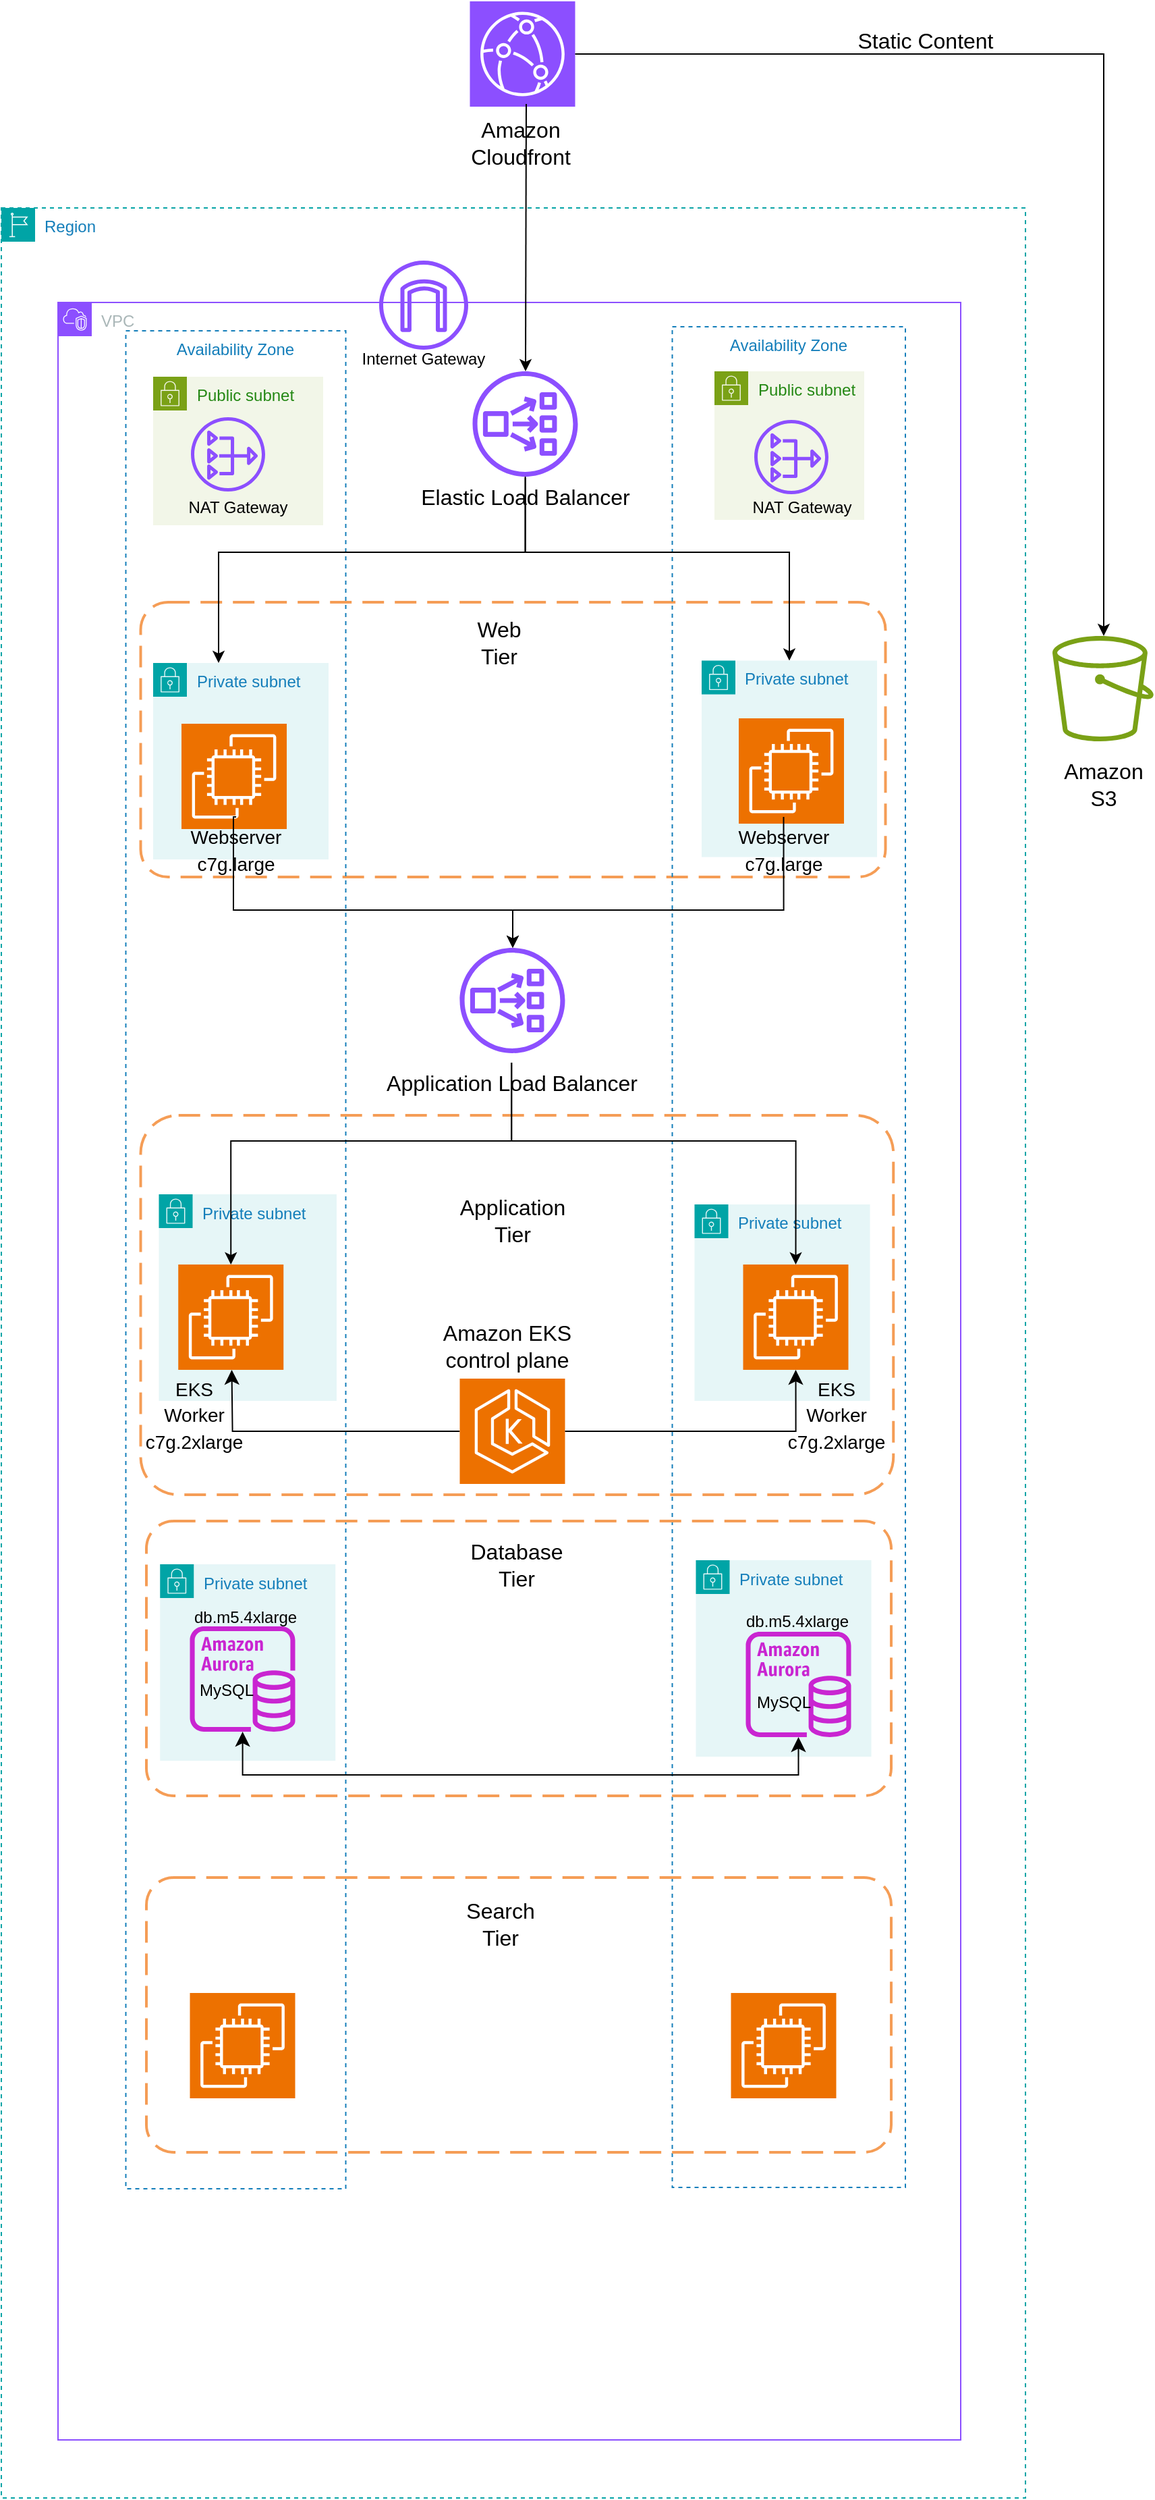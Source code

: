 <mxfile version="24.0.1" type="github">
  <diagram name="Page-1" id="wQiRSYRRvw66UvvO1vQl">
    <mxGraphModel dx="2074" dy="1554" grid="0" gridSize="10" guides="1" tooltips="1" connect="1" arrows="1" fold="1" page="0" pageScale="1" pageWidth="827" pageHeight="1169" math="0" shadow="0">
      <root>
        <mxCell id="0" />
        <mxCell id="1" parent="0" />
        <mxCell id="adOTMJZDt64ZFiTlyUBh-25" value="Private subnet" style="points=[[0,0],[0.25,0],[0.5,0],[0.75,0],[1,0],[1,0.25],[1,0.5],[1,0.75],[1,1],[0.75,1],[0.5,1],[0.25,1],[0,1],[0,0.75],[0,0.5],[0,0.25]];outlineConnect=0;gradientColor=none;html=1;whiteSpace=wrap;fontSize=12;fontStyle=0;container=0;pointerEvents=0;collapsible=0;recursiveResize=0;shape=mxgraph.aws4.group;grIcon=mxgraph.aws4.group_security_group;grStroke=0;strokeColor=#00A4A6;fillColor=#E6F6F7;verticalAlign=top;align=left;spacingLeft=30;fontColor=#147EBA;dashed=0;" vertex="1" parent="1">
          <mxGeometry x="734.75" y="1005.5" width="130" height="145.5" as="geometry" />
        </mxCell>
        <mxCell id="adOTMJZDt64ZFiTlyUBh-24" value="Private subnet" style="points=[[0,0],[0.25,0],[0.5,0],[0.75,0],[1,0],[1,0.25],[1,0.5],[1,0.75],[1,1],[0.75,1],[0.5,1],[0.25,1],[0,1],[0,0.75],[0,0.5],[0,0.25]];outlineConnect=0;gradientColor=none;html=1;whiteSpace=wrap;fontSize=12;fontStyle=0;container=0;pointerEvents=0;collapsible=0;recursiveResize=0;shape=mxgraph.aws4.group;grIcon=mxgraph.aws4.group_security_group;grStroke=0;strokeColor=#00A4A6;fillColor=#E6F6F7;verticalAlign=top;align=left;spacingLeft=30;fontColor=#147EBA;dashed=0;" vertex="1" parent="1">
          <mxGeometry x="337.63" y="1008.5" width="130" height="145.5" as="geometry" />
        </mxCell>
        <mxCell id="adOTMJZDt64ZFiTlyUBh-13" value="" style="rounded=1;arcSize=10;dashed=1;strokeColor=#F59D56;fillColor=none;gradientColor=none;dashPattern=8 4;strokeWidth=2;" vertex="1" parent="1">
          <mxGeometry x="323.25" y="296" width="552" height="203.5" as="geometry" />
        </mxCell>
        <mxCell id="LCZvXdwWNyGgl8HGmZK4-23" value="Availability Zone" style="fillColor=none;strokeColor=#147EBA;dashed=1;verticalAlign=top;fontStyle=0;fontColor=#147EBA;whiteSpace=wrap;html=1;" parent="1" vertex="1">
          <mxGeometry x="717.25" y="92" width="172.75" height="1378" as="geometry" />
        </mxCell>
        <mxCell id="LCZvXdwWNyGgl8HGmZK4-22" value="Availability Zone" style="fillColor=none;strokeColor=#147EBA;dashed=1;verticalAlign=top;fontStyle=0;fontColor=#147EBA;whiteSpace=wrap;html=1;" parent="1" vertex="1">
          <mxGeometry x="312.25" y="95" width="163" height="1376" as="geometry" />
        </mxCell>
        <mxCell id="LCZvXdwWNyGgl8HGmZK4-93" value="Private subnet" style="points=[[0,0],[0.25,0],[0.5,0],[0.75,0],[1,0],[1,0.25],[1,0.5],[1,0.75],[1,1],[0.75,1],[0.5,1],[0.25,1],[0,1],[0,0.75],[0,0.5],[0,0.25]];outlineConnect=0;gradientColor=none;html=1;whiteSpace=wrap;fontSize=12;fontStyle=0;container=1;pointerEvents=0;collapsible=0;recursiveResize=0;shape=mxgraph.aws4.group;grIcon=mxgraph.aws4.group_security_group;grStroke=0;strokeColor=#00A4A6;fillColor=#E6F6F7;verticalAlign=top;align=left;spacingLeft=30;fontColor=#147EBA;dashed=0;" parent="1" vertex="1">
          <mxGeometry x="336.75" y="734.5" width="131.75" height="153" as="geometry" />
        </mxCell>
        <mxCell id="8f--o2MPmmmghk2TIoo0-2" value="" style="sketch=0;points=[[0,0,0],[0.25,0,0],[0.5,0,0],[0.75,0,0],[1,0,0],[0,1,0],[0.25,1,0],[0.5,1,0],[0.75,1,0],[1,1,0],[0,0.25,0],[0,0.5,0],[0,0.75,0],[1,0.25,0],[1,0.5,0],[1,0.75,0]];outlineConnect=0;fontColor=#232F3E;fillColor=#ED7100;strokeColor=#ffffff;dashed=0;verticalLabelPosition=bottom;verticalAlign=top;align=center;html=1;fontSize=12;fontStyle=0;aspect=fixed;shape=mxgraph.aws4.resourceIcon;resIcon=mxgraph.aws4.ec2;" parent="LCZvXdwWNyGgl8HGmZK4-93" vertex="1">
          <mxGeometry x="14.37" y="52" width="78" height="78" as="geometry" />
        </mxCell>
        <mxCell id="LCZvXdwWNyGgl8HGmZK4-94" value="Private subnet" style="points=[[0,0],[0.25,0],[0.5,0],[0.75,0],[1,0],[1,0.25],[1,0.5],[1,0.75],[1,1],[0.75,1],[0.5,1],[0.25,1],[0,1],[0,0.75],[0,0.5],[0,0.25]];outlineConnect=0;gradientColor=none;html=1;whiteSpace=wrap;fontSize=12;fontStyle=0;container=0;pointerEvents=0;collapsible=0;recursiveResize=0;shape=mxgraph.aws4.group;grIcon=mxgraph.aws4.group_security_group;grStroke=0;strokeColor=#00A4A6;fillColor=#E6F6F7;verticalAlign=top;align=left;spacingLeft=30;fontColor=#147EBA;dashed=0;" parent="1" vertex="1">
          <mxGeometry x="733.75" y="742" width="130" height="145.5" as="geometry" />
        </mxCell>
        <mxCell id="LCZvXdwWNyGgl8HGmZK4-21" value="Region" style="points=[[0,0],[0.25,0],[0.5,0],[0.75,0],[1,0],[1,0.25],[1,0.5],[1,0.75],[1,1],[0.75,1],[0.5,1],[0.25,1],[0,1],[0,0.75],[0,0.5],[0,0.25]];outlineConnect=0;gradientColor=none;html=1;whiteSpace=wrap;fontSize=12;fontStyle=0;container=0;pointerEvents=0;collapsible=0;recursiveResize=0;shape=mxgraph.aws4.group;grIcon=mxgraph.aws4.group_region;strokeColor=#00A4A6;fillColor=none;verticalAlign=top;align=left;spacingLeft=30;fontColor=#147EBA;dashed=1;" parent="1" vertex="1">
          <mxGeometry x="220" y="4" width="759" height="1696" as="geometry" />
        </mxCell>
        <mxCell id="LCZvXdwWNyGgl8HGmZK4-55" value="" style="edgeStyle=orthogonalEdgeStyle;rounded=0;orthogonalLoop=1;jettySize=auto;html=1;fontSize=12;startSize=8;endSize=8;entryX=0.5;entryY=1;entryDx=0;entryDy=0;entryPerimeter=0;" parent="1" source="LCZvXdwWNyGgl8HGmZK4-36" edge="1">
          <mxGeometry relative="1" as="geometry">
            <mxPoint x="390.75" y="864.5" as="targetPoint" />
          </mxGeometry>
        </mxCell>
        <mxCell id="LCZvXdwWNyGgl8HGmZK4-36" value="" style="sketch=0;points=[[0,0,0],[0.25,0,0],[0.5,0,0],[0.75,0,0],[1,0,0],[0,1,0],[0.25,1,0],[0.5,1,0],[0.75,1,0],[1,1,0],[0,0.25,0],[0,0.5,0],[0,0.75,0],[1,0.25,0],[1,0.5,0],[1,0.75,0]];outlineConnect=0;fontColor=#232F3E;fillColor=#ED7100;strokeColor=#ffffff;dashed=0;verticalLabelPosition=bottom;verticalAlign=top;align=center;html=1;fontSize=12;fontStyle=0;aspect=fixed;shape=mxgraph.aws4.resourceIcon;resIcon=mxgraph.aws4.eks;" parent="1" vertex="1">
          <mxGeometry x="559.75" y="871" width="78" height="78" as="geometry" />
        </mxCell>
        <mxCell id="LCZvXdwWNyGgl8HGmZK4-38" value="" style="sketch=0;points=[[0,0,0],[0.25,0,0],[0.5,0,0],[0.75,0,0],[1,0,0],[0,1,0],[0.25,1,0],[0.5,1,0],[0.75,1,0],[1,1,0],[0,0.25,0],[0,0.5,0],[0,0.75,0],[1,0.25,0],[1,0.5,0],[1,0.75,0]];outlineConnect=0;fontColor=#232F3E;fillColor=#ED7100;strokeColor=#ffffff;dashed=0;verticalLabelPosition=bottom;verticalAlign=top;align=center;html=1;fontSize=12;fontStyle=0;aspect=fixed;shape=mxgraph.aws4.resourceIcon;resIcon=mxgraph.aws4.ec2;" parent="1" vertex="1">
          <mxGeometry x="769.75" y="786.5" width="78" height="78" as="geometry" />
        </mxCell>
        <mxCell id="LCZvXdwWNyGgl8HGmZK4-43" value="" style="sketch=0;outlineConnect=0;fontColor=#232F3E;gradientColor=none;fillColor=#C925D1;strokeColor=none;dashed=0;verticalLabelPosition=bottom;verticalAlign=top;align=center;html=1;fontSize=12;fontStyle=0;aspect=fixed;pointerEvents=1;shape=mxgraph.aws4.aurora_instance;" parent="1" vertex="1">
          <mxGeometry x="359.75" y="1054.5" width="78" height="78" as="geometry" />
        </mxCell>
        <mxCell id="LCZvXdwWNyGgl8HGmZK4-46" value="" style="sketch=0;outlineConnect=0;fontColor=#232F3E;gradientColor=none;fillColor=#C925D1;strokeColor=none;dashed=0;verticalLabelPosition=bottom;verticalAlign=top;align=center;html=1;fontSize=12;fontStyle=0;aspect=fixed;pointerEvents=1;shape=mxgraph.aws4.aurora_instance;" parent="1" vertex="1">
          <mxGeometry x="771.75" y="1058.5" width="78" height="78" as="geometry" />
        </mxCell>
        <mxCell id="LCZvXdwWNyGgl8HGmZK4-48" value="" style="sketch=0;outlineConnect=0;fontColor=#232F3E;gradientColor=none;fillColor=#8C4FFF;strokeColor=none;dashed=0;verticalLabelPosition=bottom;verticalAlign=top;align=center;html=1;fontSize=12;fontStyle=0;aspect=fixed;pointerEvents=1;shape=mxgraph.aws4.network_load_balancer;" parent="1" vertex="1">
          <mxGeometry x="569.25" y="125" width="78" height="78" as="geometry" />
        </mxCell>
        <mxCell id="LCZvXdwWNyGgl8HGmZK4-56" value="" style="edgeStyle=orthogonalEdgeStyle;orthogonalLoop=1;jettySize=auto;html=1;rounded=0;fontSize=12;startSize=8;endSize=8;entryX=0.5;entryY=1;entryDx=0;entryDy=0;entryPerimeter=0;exitX=1;exitY=0.5;exitDx=0;exitDy=0;exitPerimeter=0;" parent="1" source="LCZvXdwWNyGgl8HGmZK4-36" target="LCZvXdwWNyGgl8HGmZK4-38" edge="1">
          <mxGeometry width="120" relative="1" as="geometry">
            <mxPoint x="590.75" y="833.5" as="sourcePoint" />
            <mxPoint x="710.75" y="833.5" as="targetPoint" />
          </mxGeometry>
        </mxCell>
        <mxCell id="LCZvXdwWNyGgl8HGmZK4-63" value="Amazon EKS control plane" style="text;strokeColor=none;fillColor=none;html=1;align=center;verticalAlign=middle;whiteSpace=wrap;rounded=0;fontSize=16;" parent="1" vertex="1">
          <mxGeometry x="536" y="798" width="118.25" height="98" as="geometry" />
        </mxCell>
        <mxCell id="LCZvXdwWNyGgl8HGmZK4-69" value="" style="orthogonalLoop=1;jettySize=auto;html=1;rounded=0;fontSize=12;startSize=8;endSize=8;edgeStyle=orthogonalEdgeStyle;startArrow=classic;startFill=1;" parent="1" source="LCZvXdwWNyGgl8HGmZK4-43" target="LCZvXdwWNyGgl8HGmZK4-46" edge="1">
          <mxGeometry width="120" relative="1" as="geometry">
            <mxPoint x="388.75" y="1066.5" as="sourcePoint" />
            <mxPoint x="701.751" y="1309.693" as="targetPoint" />
            <Array as="points">
              <mxPoint x="398.75" y="1164.5" />
              <mxPoint x="810.75" y="1164.5" />
            </Array>
          </mxGeometry>
        </mxCell>
        <mxCell id="LCZvXdwWNyGgl8HGmZK4-72" value="&lt;font style=&quot;font-size: 12px;&quot;&gt;MySQL&lt;/font&gt;" style="text;strokeColor=none;fillColor=none;html=1;align=center;verticalAlign=middle;whiteSpace=wrap;rounded=0;fontSize=16;" parent="1" vertex="1">
          <mxGeometry x="356.75" y="1084.5" width="60" height="30" as="geometry" />
        </mxCell>
        <mxCell id="LCZvXdwWNyGgl8HGmZK4-73" value="&lt;font style=&quot;font-size: 12px;&quot;&gt;MySQL&lt;/font&gt;" style="text;strokeColor=none;fillColor=none;html=1;align=center;verticalAlign=middle;whiteSpace=wrap;rounded=0;fontSize=16;" parent="1" vertex="1">
          <mxGeometry x="769.75" y="1093.5" width="60" height="30" as="geometry" />
        </mxCell>
        <mxCell id="LCZvXdwWNyGgl8HGmZK4-74" value="Elastic Load Balancer" style="text;strokeColor=none;fillColor=none;html=1;align=center;verticalAlign=middle;whiteSpace=wrap;rounded=0;fontSize=16;" parent="1" vertex="1">
          <mxGeometry x="499.75" y="203" width="217" height="30" as="geometry" />
        </mxCell>
        <mxCell id="LCZvXdwWNyGgl8HGmZK4-90" value="Public subnet" style="points=[[0,0],[0.25,0],[0.5,0],[0.75,0],[1,0],[1,0.25],[1,0.5],[1,0.75],[1,1],[0.75,1],[0.5,1],[0.25,1],[0,1],[0,0.75],[0,0.5],[0,0.25]];outlineConnect=0;gradientColor=none;html=1;whiteSpace=wrap;fontSize=12;fontStyle=0;container=1;pointerEvents=0;collapsible=0;recursiveResize=0;shape=mxgraph.aws4.group;grIcon=mxgraph.aws4.group_security_group;grStroke=0;strokeColor=#7AA116;fillColor=#F2F6E8;verticalAlign=top;align=left;spacingLeft=30;fontColor=#248814;dashed=0;" parent="1" vertex="1">
          <mxGeometry x="332.5" y="129" width="126" height="110" as="geometry" />
        </mxCell>
        <mxCell id="LCZvXdwWNyGgl8HGmZK4-92" value="Public subnet" style="points=[[0,0],[0.25,0],[0.5,0],[0.75,0],[1,0],[1,0.25],[1,0.5],[1,0.75],[1,1],[0.75,1],[0.5,1],[0.25,1],[0,1],[0,0.75],[0,0.5],[0,0.25]];outlineConnect=0;gradientColor=none;html=1;whiteSpace=wrap;fontSize=12;fontStyle=0;container=1;pointerEvents=0;collapsible=0;recursiveResize=0;shape=mxgraph.aws4.group;grIcon=mxgraph.aws4.group_security_group;grStroke=0;strokeColor=#7AA116;fillColor=#F2F6E8;verticalAlign=top;align=left;spacingLeft=30;fontColor=#248814;dashed=0;" parent="1" vertex="1">
          <mxGeometry x="748.5" y="125" width="111" height="110" as="geometry" />
        </mxCell>
        <mxCell id="LCZvXdwWNyGgl8HGmZK4-64" value="&lt;div&gt;&lt;font style=&quot;font-size: 14px;&quot;&gt;EKS Worker&lt;/font&gt;&lt;/div&gt;&lt;div&gt;&lt;font style=&quot;font-size: 14px;&quot;&gt;c7g.2xlarge&lt;/font&gt;&lt;/div&gt;&lt;div&gt;  &lt;br/&gt;               &lt;/div&gt;" style="text;strokeColor=none;fillColor=none;html=1;align=center;verticalAlign=middle;whiteSpace=wrap;rounded=0;fontSize=16;" parent="1" vertex="1">
          <mxGeometry x="332.5" y="874" width="60" height="66" as="geometry" />
        </mxCell>
        <mxCell id="LCZvXdwWNyGgl8HGmZK4-103" value="" style="sketch=0;outlineConnect=0;fontColor=#232F3E;gradientColor=none;fillColor=#8C4FFF;strokeColor=none;dashed=0;verticalLabelPosition=bottom;verticalAlign=top;align=center;html=1;fontSize=12;fontStyle=0;aspect=fixed;pointerEvents=1;shape=mxgraph.aws4.internet_gateway;" parent="1" vertex="1">
          <mxGeometry x="500" y="43" width="66" height="66" as="geometry" />
        </mxCell>
        <mxCell id="LCZvXdwWNyGgl8HGmZK4-104" value="&lt;font style=&quot;font-size: 12px;&quot;&gt;Internet Gateway&lt;/font&gt;" style="text;strokeColor=none;fillColor=none;html=1;align=center;verticalAlign=middle;whiteSpace=wrap;rounded=0;fontSize=16;" parent="1" vertex="1">
          <mxGeometry x="452" y="109" width="162" height="10" as="geometry" />
        </mxCell>
        <mxCell id="LCZvXdwWNyGgl8HGmZK4-89" value="VPC" style="points=[[0,0],[0.25,0],[0.5,0],[0.75,0],[1,0],[1,0.25],[1,0.5],[1,0.75],[1,1],[0.75,1],[0.5,1],[0.25,1],[0,1],[0,0.75],[0,0.5],[0,0.25]];outlineConnect=0;gradientColor=none;html=1;whiteSpace=wrap;fontSize=12;fontStyle=0;container=0;pointerEvents=0;collapsible=0;recursiveResize=0;shape=mxgraph.aws4.group;grIcon=mxgraph.aws4.group_vpc2;strokeColor=#8C4FFF;fillColor=none;verticalAlign=top;align=left;spacingLeft=30;fontColor=#AAB7B8;dashed=0;" parent="1" vertex="1">
          <mxGeometry x="262" y="74" width="669" height="1583" as="geometry" />
        </mxCell>
        <mxCell id="LCZvXdwWNyGgl8HGmZK4-105" value="" style="sketch=0;outlineConnect=0;fontColor=#232F3E;gradientColor=none;fillColor=#8C4FFF;strokeColor=none;dashed=0;verticalLabelPosition=bottom;verticalAlign=top;align=center;html=1;fontSize=12;fontStyle=0;aspect=fixed;pointerEvents=1;shape=mxgraph.aws4.nat_gateway;" parent="1" vertex="1">
          <mxGeometry x="360.5" y="159" width="55" height="55" as="geometry" />
        </mxCell>
        <mxCell id="LCZvXdwWNyGgl8HGmZK4-106" value="" style="sketch=0;outlineConnect=0;fontColor=#232F3E;gradientColor=none;fillColor=#8C4FFF;strokeColor=none;dashed=0;verticalLabelPosition=bottom;verticalAlign=top;align=center;html=1;fontSize=12;fontStyle=0;aspect=fixed;pointerEvents=1;shape=mxgraph.aws4.nat_gateway;" parent="1" vertex="1">
          <mxGeometry x="778" y="161" width="55" height="55" as="geometry" />
        </mxCell>
        <mxCell id="LCZvXdwWNyGgl8HGmZK4-107" value="&lt;font style=&quot;font-size: 12px;&quot;&gt;NAT Gateway&lt;/font&gt;" style="text;strokeColor=none;fillColor=none;html=1;align=center;verticalAlign=middle;whiteSpace=wrap;rounded=0;fontSize=16;" parent="1" vertex="1">
          <mxGeometry x="287" y="219" width="217" height="9" as="geometry" />
        </mxCell>
        <mxCell id="LCZvXdwWNyGgl8HGmZK4-108" value="&lt;font style=&quot;font-size: 12px;&quot;&gt;NAT Gateway&lt;/font&gt;" style="text;strokeColor=none;fillColor=none;html=1;align=center;verticalAlign=middle;whiteSpace=wrap;rounded=0;fontSize=16;" parent="1" vertex="1">
          <mxGeometry x="704.5" y="219" width="217" height="9" as="geometry" />
        </mxCell>
        <mxCell id="8f--o2MPmmmghk2TIoo0-1" value="" style="endArrow=classic;html=1;rounded=0;edgeStyle=orthogonalEdgeStyle;entryX=0.5;entryY=0;entryDx=0;entryDy=0;" parent="1" source="LCZvXdwWNyGgl8HGmZK4-48" target="adOTMJZDt64ZFiTlyUBh-6" edge="1">
          <mxGeometry width="50" height="50" relative="1" as="geometry">
            <mxPoint x="543.25" y="318" as="sourcePoint" />
            <mxPoint x="805" y="335" as="targetPoint" />
            <Array as="points">
              <mxPoint x="608" y="259" />
              <mxPoint x="804" y="259" />
            </Array>
          </mxGeometry>
        </mxCell>
        <mxCell id="8f--o2MPmmmghk2TIoo0-4" value="" style="endArrow=classic;html=1;rounded=0;edgeStyle=orthogonalEdgeStyle;" parent="1" edge="1">
          <mxGeometry width="50" height="50" relative="1" as="geometry">
            <mxPoint x="608.333" y="204" as="sourcePoint" />
            <mxPoint x="381" y="341" as="targetPoint" />
            <Array as="points">
              <mxPoint x="608.25" y="259" />
              <mxPoint x="381.25" y="259" />
            </Array>
          </mxGeometry>
        </mxCell>
        <mxCell id="adOTMJZDt64ZFiTlyUBh-6" value="Private subnet" style="points=[[0,0],[0.25,0],[0.5,0],[0.75,0],[1,0],[1,0.25],[1,0.5],[1,0.75],[1,1],[0.75,1],[0.5,1],[0.25,1],[0,1],[0,0.75],[0,0.5],[0,0.25]];outlineConnect=0;gradientColor=none;html=1;whiteSpace=wrap;fontSize=12;fontStyle=0;container=0;pointerEvents=0;collapsible=0;recursiveResize=0;shape=mxgraph.aws4.group;grIcon=mxgraph.aws4.group_security_group;grStroke=0;strokeColor=#00A4A6;fillColor=#E6F6F7;verticalAlign=top;align=left;spacingLeft=30;fontColor=#147EBA;dashed=0;" vertex="1" parent="1">
          <mxGeometry x="739" y="339.25" width="130" height="145.5" as="geometry" />
        </mxCell>
        <mxCell id="adOTMJZDt64ZFiTlyUBh-2" value="" style="sketch=0;points=[[0,0,0],[0.25,0,0],[0.5,0,0],[0.75,0,0],[1,0,0],[0,1,0],[0.25,1,0],[0.5,1,0],[0.75,1,0],[1,1,0],[0,0.25,0],[0,0.5,0],[0,0.75,0],[1,0.25,0],[1,0.5,0],[1,0.75,0]];outlineConnect=0;fontColor=#232F3E;fillColor=#ED7100;strokeColor=#ffffff;dashed=0;verticalLabelPosition=bottom;verticalAlign=top;align=center;html=1;fontSize=12;fontStyle=0;aspect=fixed;shape=mxgraph.aws4.resourceIcon;resIcon=mxgraph.aws4.ec2;" vertex="1" parent="1">
          <mxGeometry x="766.5" y="382" width="78" height="78" as="geometry" />
        </mxCell>
        <mxCell id="adOTMJZDt64ZFiTlyUBh-8" value="Private subnet" style="points=[[0,0],[0.25,0],[0.5,0],[0.75,0],[1,0],[1,0.25],[1,0.5],[1,0.75],[1,1],[0.75,1],[0.5,1],[0.25,1],[0,1],[0,0.75],[0,0.5],[0,0.25]];outlineConnect=0;gradientColor=none;html=1;whiteSpace=wrap;fontSize=12;fontStyle=0;container=0;pointerEvents=0;collapsible=0;recursiveResize=0;shape=mxgraph.aws4.group;grIcon=mxgraph.aws4.group_security_group;grStroke=0;strokeColor=#00A4A6;fillColor=#E6F6F7;verticalAlign=top;align=left;spacingLeft=30;fontColor=#147EBA;dashed=0;" vertex="1" parent="1">
          <mxGeometry x="332.5" y="341" width="130" height="145.5" as="geometry" />
        </mxCell>
        <mxCell id="adOTMJZDt64ZFiTlyUBh-7" value="" style="sketch=0;points=[[0,0,0],[0.25,0,0],[0.5,0,0],[0.75,0,0],[1,0,0],[0,1,0],[0.25,1,0],[0.5,1,0],[0.75,1,0],[1,1,0],[0,0.25,0],[0,0.5,0],[0,0.75,0],[1,0.25,0],[1,0.5,0],[1,0.75,0]];outlineConnect=0;fontColor=#232F3E;fillColor=#ED7100;strokeColor=#ffffff;dashed=0;verticalLabelPosition=bottom;verticalAlign=top;align=center;html=1;fontSize=12;fontStyle=0;aspect=fixed;shape=mxgraph.aws4.resourceIcon;resIcon=mxgraph.aws4.ec2;" vertex="1" parent="1">
          <mxGeometry x="353.5" y="386" width="78" height="78" as="geometry" />
        </mxCell>
        <mxCell id="adOTMJZDt64ZFiTlyUBh-10" value="Web Tier" style="text;strokeColor=none;fillColor=none;html=1;align=center;verticalAlign=middle;whiteSpace=wrap;rounded=0;fontSize=16;" vertex="1" parent="1">
          <mxGeometry x="559" y="307" width="60" height="38" as="geometry" />
        </mxCell>
        <mxCell id="adOTMJZDt64ZFiTlyUBh-14" value="" style="rounded=1;arcSize=10;dashed=1;strokeColor=#F59D56;fillColor=none;gradientColor=none;dashPattern=8 4;strokeWidth=2;" vertex="1" parent="1">
          <mxGeometry x="323.25" y="676" width="557.88" height="281" as="geometry" />
        </mxCell>
        <mxCell id="adOTMJZDt64ZFiTlyUBh-15" value="Application Tier" style="text;strokeColor=none;fillColor=none;html=1;align=center;verticalAlign=middle;whiteSpace=wrap;rounded=0;fontSize=16;" vertex="1" parent="1">
          <mxGeometry x="569.25" y="734.5" width="60" height="38" as="geometry" />
        </mxCell>
        <mxCell id="adOTMJZDt64ZFiTlyUBh-17" value="" style="rounded=1;arcSize=10;dashed=1;strokeColor=#F59D56;fillColor=none;gradientColor=none;dashPattern=8 4;strokeWidth=2;" vertex="1" parent="1">
          <mxGeometry x="327.5" y="976.5" width="552" height="203.5" as="geometry" />
        </mxCell>
        <mxCell id="adOTMJZDt64ZFiTlyUBh-18" value="Database Tier" style="text;strokeColor=none;fillColor=none;html=1;align=center;verticalAlign=middle;whiteSpace=wrap;rounded=0;fontSize=16;" vertex="1" parent="1">
          <mxGeometry x="571.5" y="989.5" width="60" height="38" as="geometry" />
        </mxCell>
        <mxCell id="adOTMJZDt64ZFiTlyUBh-20" value="" style="rounded=1;arcSize=10;dashed=1;strokeColor=#F59D56;fillColor=none;gradientColor=none;dashPattern=8 4;strokeWidth=2;" vertex="1" parent="1">
          <mxGeometry x="327.5" y="1240.5" width="552" height="203.5" as="geometry" />
        </mxCell>
        <mxCell id="adOTMJZDt64ZFiTlyUBh-21" value="Search Tier" style="text;strokeColor=none;fillColor=none;html=1;align=center;verticalAlign=middle;whiteSpace=wrap;rounded=0;fontSize=16;" vertex="1" parent="1">
          <mxGeometry x="559.75" y="1255.5" width="60" height="38" as="geometry" />
        </mxCell>
        <mxCell id="adOTMJZDt64ZFiTlyUBh-22" value="&lt;div&gt;&lt;font style=&quot;font-size: 14px;&quot;&gt;Webserver&lt;/font&gt;&lt;/div&gt;&lt;div&gt;&lt;font style=&quot;font-size: 14px;&quot;&gt;c7g.large&lt;/font&gt;&lt;/div&gt;" style="text;strokeColor=none;fillColor=none;html=1;align=center;verticalAlign=middle;whiteSpace=wrap;rounded=0;fontSize=16;" vertex="1" parent="1">
          <mxGeometry x="365" y="455" width="58" height="47" as="geometry" />
        </mxCell>
        <mxCell id="adOTMJZDt64ZFiTlyUBh-27" value="" style="sketch=0;outlineConnect=0;fontColor=#232F3E;gradientColor=none;fillColor=#7AA116;strokeColor=none;dashed=0;verticalLabelPosition=bottom;verticalAlign=top;align=center;html=1;fontSize=12;fontStyle=0;aspect=fixed;pointerEvents=1;shape=mxgraph.aws4.bucket;" vertex="1" parent="1">
          <mxGeometry x="999" y="321" width="75" height="78" as="geometry" />
        </mxCell>
        <mxCell id="adOTMJZDt64ZFiTlyUBh-28" value="" style="sketch=0;points=[[0,0,0],[0.25,0,0],[0.5,0,0],[0.75,0,0],[1,0,0],[0,1,0],[0.25,1,0],[0.5,1,0],[0.75,1,0],[1,1,0],[0,0.25,0],[0,0.5,0],[0,0.75,0],[1,0.25,0],[1,0.5,0],[1,0.75,0]];outlineConnect=0;fontColor=#232F3E;fillColor=#8C4FFF;strokeColor=#ffffff;dashed=0;verticalLabelPosition=bottom;verticalAlign=top;align=center;html=1;fontSize=12;fontStyle=0;aspect=fixed;shape=mxgraph.aws4.resourceIcon;resIcon=mxgraph.aws4.cloudfront;" vertex="1" parent="1">
          <mxGeometry x="567.25" y="-149" width="78" height="78" as="geometry" />
        </mxCell>
        <mxCell id="adOTMJZDt64ZFiTlyUBh-30" value="Amazon Cloudfront" style="text;strokeColor=none;fillColor=none;html=1;align=center;verticalAlign=middle;whiteSpace=wrap;rounded=0;fontSize=16;" vertex="1" parent="1">
          <mxGeometry x="580.5" y="-73" width="48" height="58" as="geometry" />
        </mxCell>
        <mxCell id="adOTMJZDt64ZFiTlyUBh-31" value="Amazon S3" style="text;strokeColor=none;fillColor=none;html=1;align=center;verticalAlign=middle;whiteSpace=wrap;rounded=0;fontSize=16;" vertex="1" parent="1">
          <mxGeometry x="1012.5" y="402" width="48" height="58" as="geometry" />
        </mxCell>
        <mxCell id="adOTMJZDt64ZFiTlyUBh-32" value="" style="endArrow=classic;html=1;rounded=0;edgeStyle=orthogonalEdgeStyle;" edge="1" parent="1">
          <mxGeometry width="50" height="50" relative="1" as="geometry">
            <mxPoint x="609" y="-73" as="sourcePoint" />
            <mxPoint x="608.5" y="125" as="targetPoint" />
            <Array as="points">
              <mxPoint x="608.5" y="-73" />
            </Array>
          </mxGeometry>
        </mxCell>
        <mxCell id="adOTMJZDt64ZFiTlyUBh-33" value="" style="endArrow=classic;html=1;rounded=0;edgeStyle=orthogonalEdgeStyle;exitX=1;exitY=0.5;exitDx=0;exitDy=0;exitPerimeter=0;" edge="1" parent="1" source="adOTMJZDt64ZFiTlyUBh-28" target="adOTMJZDt64ZFiTlyUBh-27">
          <mxGeometry width="50" height="50" relative="1" as="geometry">
            <mxPoint x="784" y="-140" as="sourcePoint" />
            <mxPoint x="981" y="270" as="targetPoint" />
            <Array as="points">
              <mxPoint x="1037" y="-110" />
            </Array>
          </mxGeometry>
        </mxCell>
        <mxCell id="adOTMJZDt64ZFiTlyUBh-34" value="Static Content" style="text;strokeColor=none;fillColor=none;html=1;align=center;verticalAlign=middle;whiteSpace=wrap;rounded=0;fontSize=16;" vertex="1" parent="1">
          <mxGeometry x="838" y="-149" width="134" height="57" as="geometry" />
        </mxCell>
        <mxCell id="adOTMJZDt64ZFiTlyUBh-38" value="" style="sketch=0;outlineConnect=0;fontColor=#232F3E;gradientColor=none;fillColor=#8C4FFF;strokeColor=none;dashed=0;verticalLabelPosition=bottom;verticalAlign=top;align=center;html=1;fontSize=12;fontStyle=0;aspect=fixed;pointerEvents=1;shape=mxgraph.aws4.network_load_balancer;" vertex="1" parent="1">
          <mxGeometry x="559.75" y="552" width="78" height="78" as="geometry" />
        </mxCell>
        <mxCell id="adOTMJZDt64ZFiTlyUBh-39" value="Application Load Balancer" style="text;strokeColor=none;fillColor=none;html=1;align=center;verticalAlign=middle;whiteSpace=wrap;rounded=0;fontSize=16;" vertex="1" parent="1">
          <mxGeometry x="489.62" y="637" width="217" height="30" as="geometry" />
        </mxCell>
        <mxCell id="adOTMJZDt64ZFiTlyUBh-41" value="" style="endArrow=classic;html=1;rounded=0;edgeStyle=orthogonalEdgeStyle;entryX=0.5;entryY=0;entryDx=0;entryDy=0;entryPerimeter=0;exitX=0.5;exitY=0;exitDx=0;exitDy=0;" edge="1" parent="1" source="adOTMJZDt64ZFiTlyUBh-39" target="8f--o2MPmmmghk2TIoo0-2">
          <mxGeometry width="50" height="50" relative="1" as="geometry">
            <mxPoint x="607.72" y="503" as="sourcePoint" />
            <mxPoint x="399.12" y="659.5" as="targetPoint" />
            <Array as="points">
              <mxPoint x="598" y="695" />
              <mxPoint x="390" y="695" />
            </Array>
          </mxGeometry>
        </mxCell>
        <mxCell id="adOTMJZDt64ZFiTlyUBh-43" value="" style="endArrow=classic;html=1;rounded=0;edgeStyle=orthogonalEdgeStyle;entryX=0.5;entryY=0;entryDx=0;entryDy=0;entryPerimeter=0;exitX=0.5;exitY=0;exitDx=0;exitDy=0;" edge="1" parent="1" source="adOTMJZDt64ZFiTlyUBh-39" target="LCZvXdwWNyGgl8HGmZK4-38">
          <mxGeometry width="50" height="50" relative="1" as="geometry">
            <mxPoint x="608.12" y="647" as="sourcePoint" />
            <mxPoint x="400.12" y="797" as="targetPoint" />
            <Array as="points">
              <mxPoint x="598" y="695" />
              <mxPoint x="809" y="695" />
            </Array>
          </mxGeometry>
        </mxCell>
        <mxCell id="adOTMJZDt64ZFiTlyUBh-45" value="" style="endArrow=classic;html=1;rounded=0;edgeStyle=orthogonalEdgeStyle;exitX=0.5;exitY=0;exitDx=0;exitDy=0;" edge="1" parent="1" source="adOTMJZDt64ZFiTlyUBh-22" target="adOTMJZDt64ZFiTlyUBh-38">
          <mxGeometry width="50" height="50" relative="1" as="geometry">
            <mxPoint x="816" y="463" as="sourcePoint" />
            <mxPoint x="607" y="592" as="targetPoint" />
            <Array as="points">
              <mxPoint x="392" y="455" />
              <mxPoint x="392" y="524" />
              <mxPoint x="599" y="524" />
            </Array>
          </mxGeometry>
        </mxCell>
        <mxCell id="adOTMJZDt64ZFiTlyUBh-47" value="" style="endArrow=classic;html=1;rounded=0;edgeStyle=orthogonalEdgeStyle;exitX=0.5;exitY=0;exitDx=0;exitDy=0;" edge="1" parent="1" source="adOTMJZDt64ZFiTlyUBh-46" target="adOTMJZDt64ZFiTlyUBh-38">
          <mxGeometry width="50" height="50" relative="1" as="geometry">
            <mxPoint x="805.5" y="453" as="sourcePoint" />
            <mxPoint x="613" y="524" as="targetPoint" />
            <Array as="points">
              <mxPoint x="800" y="524" />
              <mxPoint x="599" y="524" />
            </Array>
          </mxGeometry>
        </mxCell>
        <mxCell id="adOTMJZDt64ZFiTlyUBh-46" value="&lt;div&gt;&lt;font style=&quot;font-size: 14px;&quot;&gt;Webserver&lt;/font&gt;&lt;/div&gt;&lt;div&gt;&lt;font style=&quot;font-size: 14px;&quot;&gt;c7g.large&lt;/font&gt;&lt;/div&gt;" style="text;strokeColor=none;fillColor=none;html=1;align=center;verticalAlign=middle;whiteSpace=wrap;rounded=0;fontSize=16;" vertex="1" parent="1">
          <mxGeometry x="770.75" y="455" width="58" height="47" as="geometry" />
        </mxCell>
        <mxCell id="adOTMJZDt64ZFiTlyUBh-49" value="&lt;div&gt;&lt;font style=&quot;font-size: 14px;&quot;&gt;EKS Worker&lt;/font&gt;&lt;/div&gt;&lt;div&gt;&lt;font style=&quot;font-size: 14px;&quot;&gt;c7g.2xlarge&lt;/font&gt;&lt;/div&gt;&lt;div&gt;  &lt;br/&gt;               &lt;/div&gt;" style="text;strokeColor=none;fillColor=none;html=1;align=center;verticalAlign=middle;whiteSpace=wrap;rounded=0;fontSize=16;" vertex="1" parent="1">
          <mxGeometry x="809" y="874" width="60" height="66" as="geometry" />
        </mxCell>
        <mxCell id="adOTMJZDt64ZFiTlyUBh-51" value="db.m5.4xlarge" style="text;whiteSpace=wrap;html=1;" vertex="1" parent="1">
          <mxGeometry x="769.75" y="1037" width="104" height="36" as="geometry" />
        </mxCell>
        <mxCell id="adOTMJZDt64ZFiTlyUBh-52" value="db.m5.4xlarge" style="text;whiteSpace=wrap;html=1;" vertex="1" parent="1">
          <mxGeometry x="360.5" y="1034" width="104" height="36" as="geometry" />
        </mxCell>
        <mxCell id="adOTMJZDt64ZFiTlyUBh-54" value="" style="shape=image;verticalLabelPosition=bottom;labelBackgroundColor=default;verticalAlign=top;aspect=fixed;imageAspect=0;image=https://d7umqicpi7263.cloudfront.net/img/product/bb253a6c-e775-4634-bdf0-17bd56a69c36/46a0eddd-216e-4833-b8ee-3011148ee1ee.png;" vertex="1" parent="1">
          <mxGeometry x="567.25" y="1303" width="46.93" height="57" as="geometry" />
        </mxCell>
        <mxCell id="adOTMJZDt64ZFiTlyUBh-55" value="" style="sketch=0;points=[[0,0,0],[0.25,0,0],[0.5,0,0],[0.75,0,0],[1,0,0],[0,1,0],[0.25,1,0],[0.5,1,0],[0.75,1,0],[1,1,0],[0,0.25,0],[0,0.5,0],[0,0.75,0],[1,0.25,0],[1,0.5,0],[1,0.75,0]];outlineConnect=0;fontColor=#232F3E;fillColor=#ED7100;strokeColor=#ffffff;dashed=0;verticalLabelPosition=bottom;verticalAlign=top;align=center;html=1;fontSize=12;fontStyle=0;aspect=fixed;shape=mxgraph.aws4.resourceIcon;resIcon=mxgraph.aws4.ec2;" vertex="1" parent="1">
          <mxGeometry x="359.75" y="1326" width="78" height="78" as="geometry" />
        </mxCell>
        <mxCell id="adOTMJZDt64ZFiTlyUBh-56" value="" style="sketch=0;points=[[0,0,0],[0.25,0,0],[0.5,0,0],[0.75,0,0],[1,0,0],[0,1,0],[0.25,1,0],[0.5,1,0],[0.75,1,0],[1,1,0],[0,0.25,0],[0,0.5,0],[0,0.75,0],[1,0.25,0],[1,0.5,0],[1,0.75,0]];outlineConnect=0;fontColor=#232F3E;fillColor=#ED7100;strokeColor=#ffffff;dashed=0;verticalLabelPosition=bottom;verticalAlign=top;align=center;html=1;fontSize=12;fontStyle=0;aspect=fixed;shape=mxgraph.aws4.resourceIcon;resIcon=mxgraph.aws4.ec2;" vertex="1" parent="1">
          <mxGeometry x="760.75" y="1326" width="78" height="78" as="geometry" />
        </mxCell>
      </root>
    </mxGraphModel>
  </diagram>
</mxfile>
